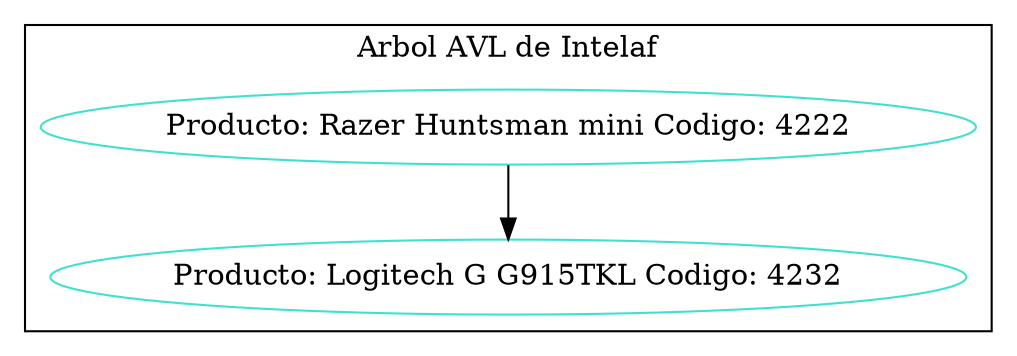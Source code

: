 digraph Hash{
node [color ="turquoise"];
subgraph clusterMarco {label="Arbol AVL de Intelaf";color=black;
node[label="Producto: Razer Huntsman mini Codigo: 4222"]4222;
node[label="Producto: Logitech G G915TKL Codigo: 4232"]4232;
4222->4232;
}
}